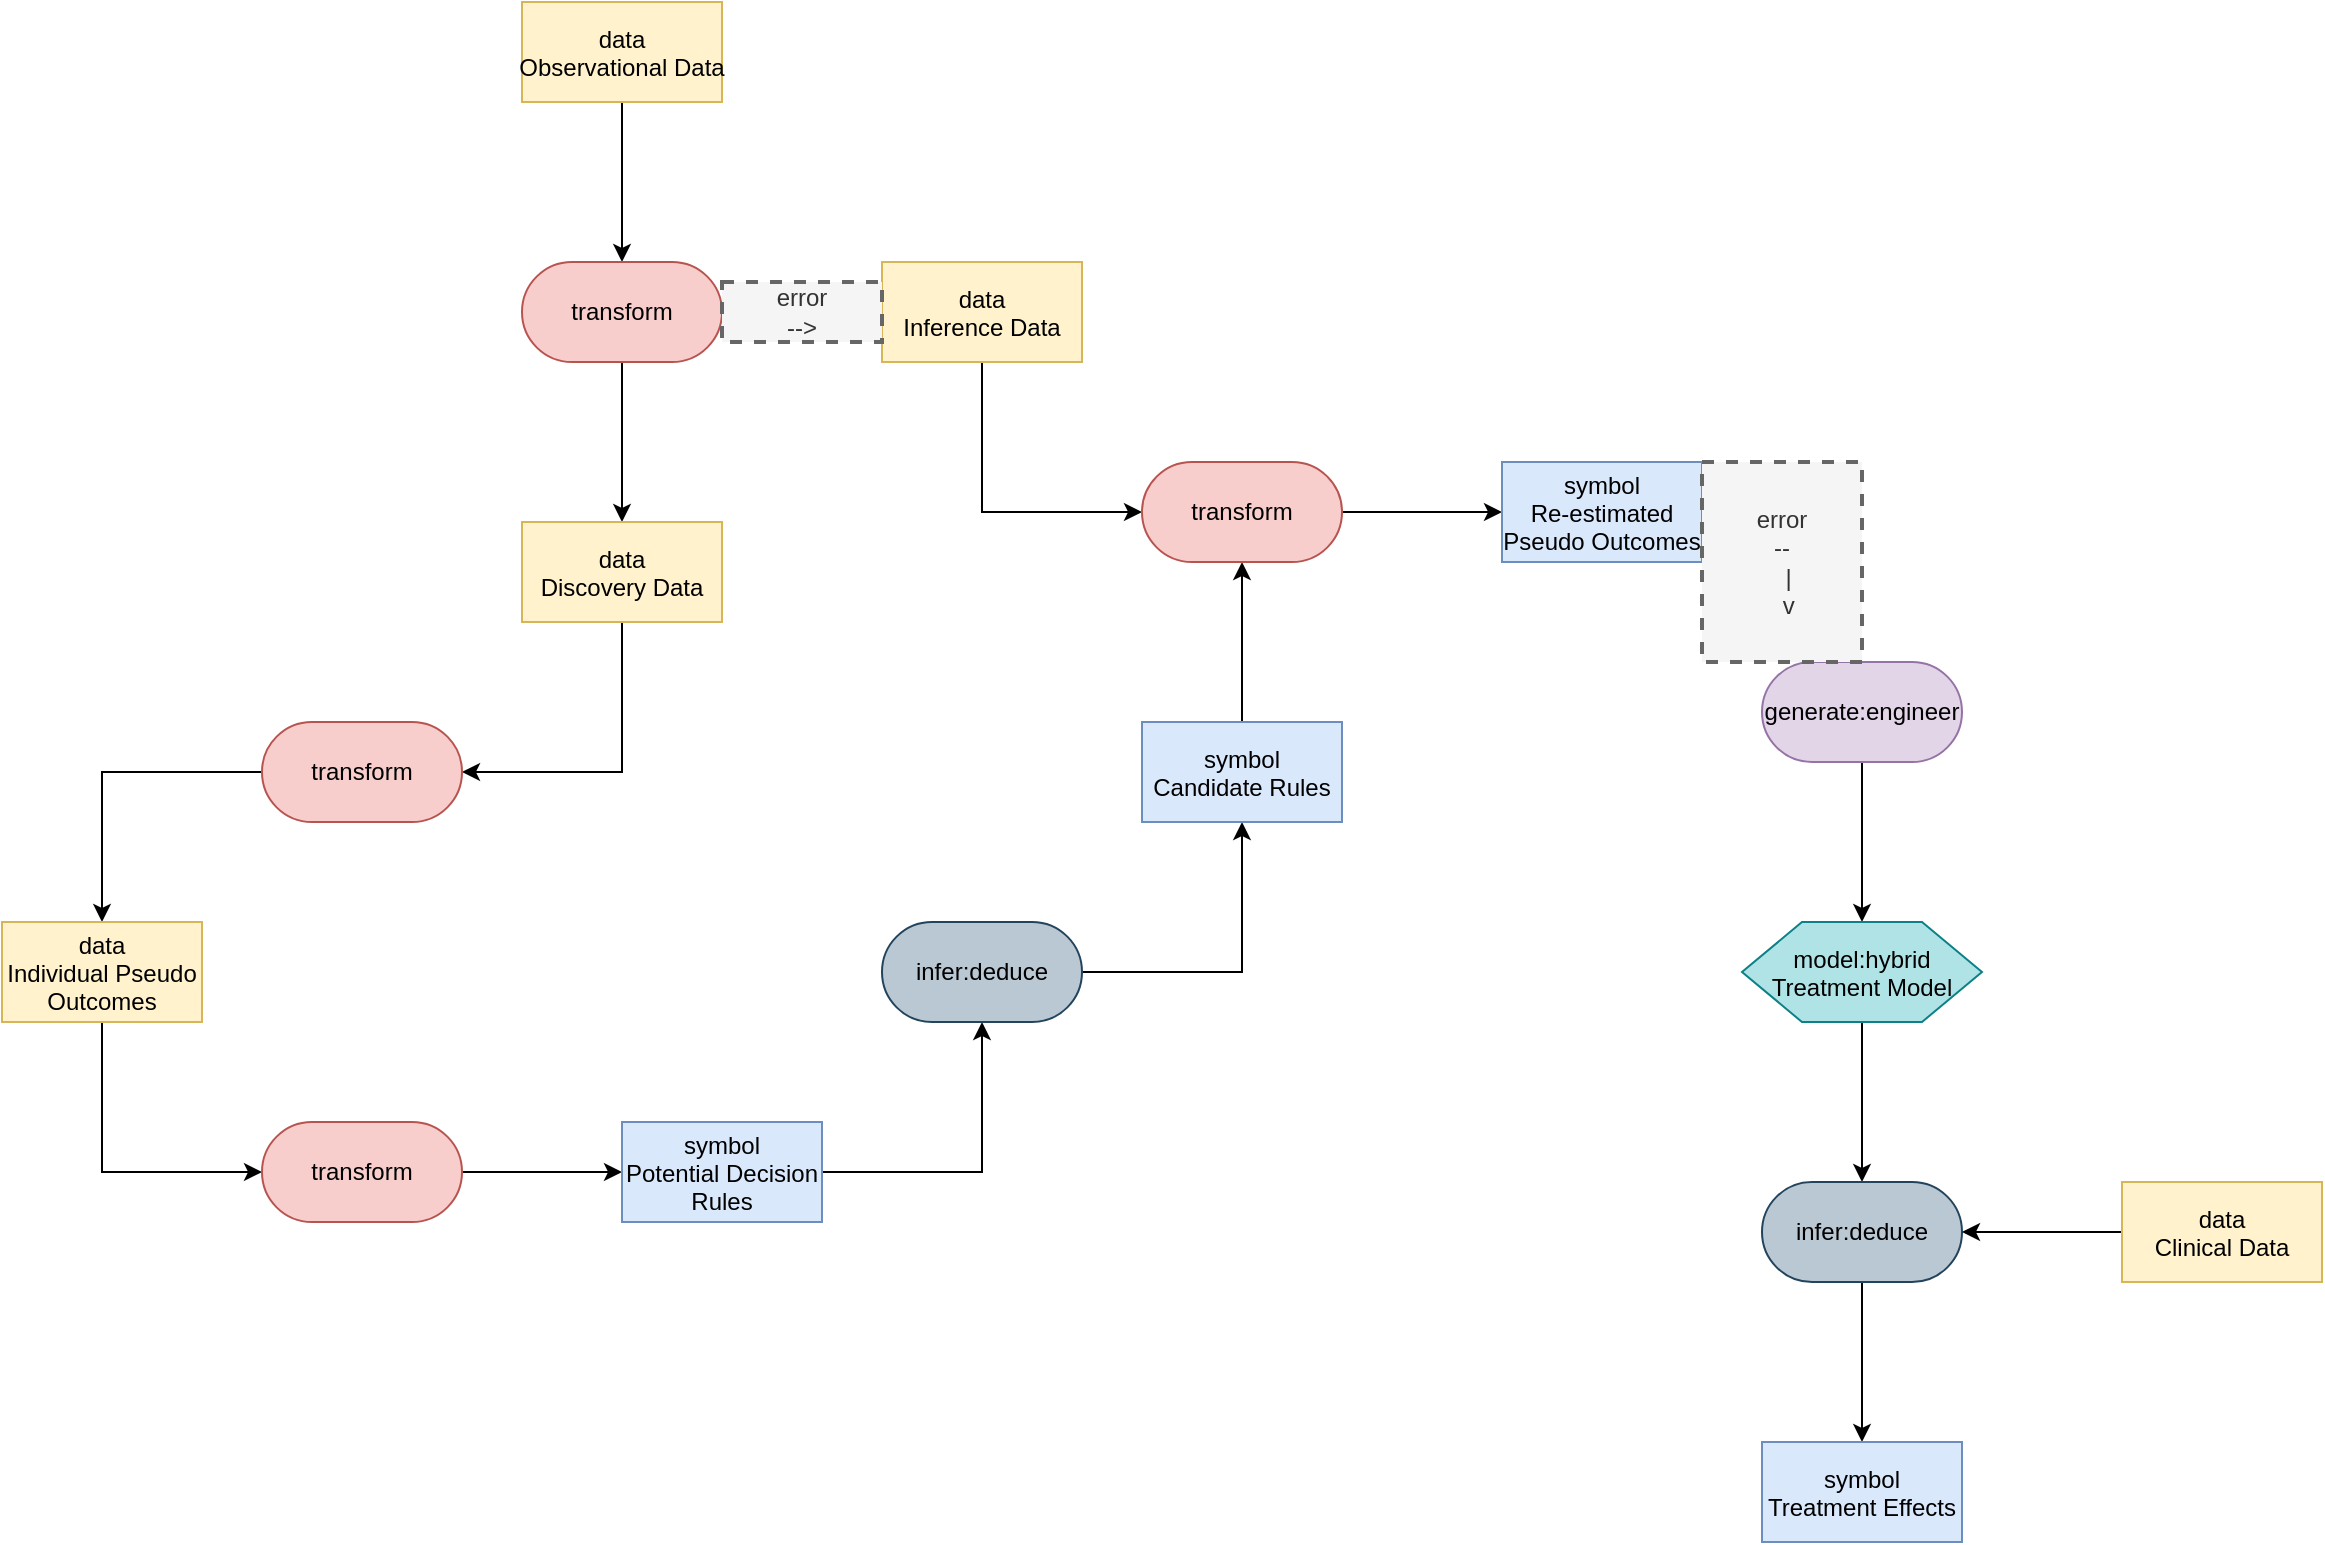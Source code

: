 <mxfile version="27.0.5">
  <diagram name="Page-1" id="rh0Of0znffFhv-4lY8hP">
    <mxGraphModel dx="1123" dy="673" grid="1" gridSize="10" guides="1" tooltips="1" connect="1" arrows="1" fold="1" page="1" pageScale="1" pageWidth="3300" pageHeight="4681" math="0" shadow="0">
      <root>
        <mxCell id="0" />
        <mxCell id="1" parent="0" />
        <mxCell id="yxUly5FmEBHd0ZXqb9Pl-3" style="edgeStyle=orthogonalEdgeStyle;rounded=0;orthogonalLoop=1;jettySize=auto;html=1;exitX=0.5;exitY=1;exitDx=0;exitDy=0;entryX=0.5;entryY=0;entryDx=0;entryDy=0;" edge="1" parent="1" source="yxUly5FmEBHd0ZXqb9Pl-1" target="yxUly5FmEBHd0ZXqb9Pl-2">
          <mxGeometry relative="1" as="geometry" />
        </mxCell>
        <mxCell id="yxUly5FmEBHd0ZXqb9Pl-1" value="data&#xa;Observational Data" style="rectangle;fillColor=#fff2cc;strokeColor=#d6b656;" name="data" vertex="1" parent="1">
          <mxGeometry x="580" y="230" width="100" height="50" as="geometry" />
        </mxCell>
        <mxCell id="yxUly5FmEBHd0ZXqb9Pl-5" style="edgeStyle=orthogonalEdgeStyle;rounded=0;orthogonalLoop=1;jettySize=auto;html=1;exitX=0.5;exitY=1;exitDx=0;exitDy=0;entryX=0.5;entryY=0;entryDx=0;entryDy=0;" edge="1" parent="1" source="yxUly5FmEBHd0ZXqb9Pl-2" target="yxUly5FmEBHd0ZXqb9Pl-4">
          <mxGeometry relative="1" as="geometry" />
        </mxCell>
        <mxCell id="yxUly5FmEBHd0ZXqb9Pl-2" value="transform" style="rounded=1;whiteSpace=wrap;html=1;arcSize=50;fillColor=#f8cecc;strokeColor=#b85450;" name="transform" vertex="1" parent="1">
          <mxGeometry x="580" y="360" width="100" height="50" as="geometry" />
        </mxCell>
        <mxCell id="yxUly5FmEBHd0ZXqb9Pl-7" style="edgeStyle=orthogonalEdgeStyle;rounded=0;orthogonalLoop=1;jettySize=auto;html=1;exitX=0.5;exitY=1;exitDx=0;exitDy=0;entryX=1;entryY=0.5;entryDx=0;entryDy=0;" edge="1" parent="1" source="yxUly5FmEBHd0ZXqb9Pl-4" target="yxUly5FmEBHd0ZXqb9Pl-6">
          <mxGeometry relative="1" as="geometry" />
        </mxCell>
        <mxCell id="yxUly5FmEBHd0ZXqb9Pl-4" value="data&#xa;Discovery Data" style="rectangle;fillColor=#fff2cc;strokeColor=#d6b656;" name="data" vertex="1" parent="1">
          <mxGeometry x="580" y="490" width="100" height="50" as="geometry" />
        </mxCell>
        <mxCell id="yxUly5FmEBHd0ZXqb9Pl-9" style="edgeStyle=orthogonalEdgeStyle;rounded=0;orthogonalLoop=1;jettySize=auto;html=1;exitX=0;exitY=0.5;exitDx=0;exitDy=0;entryX=0.5;entryY=0;entryDx=0;entryDy=0;" edge="1" parent="1" source="yxUly5FmEBHd0ZXqb9Pl-6" target="yxUly5FmEBHd0ZXqb9Pl-8">
          <mxGeometry relative="1" as="geometry" />
        </mxCell>
        <mxCell id="yxUly5FmEBHd0ZXqb9Pl-6" value="transform" style="rounded=1;whiteSpace=wrap;html=1;arcSize=50;fillColor=#f8cecc;strokeColor=#b85450;" name="transform" vertex="1" parent="1">
          <mxGeometry x="450" y="590" width="100" height="50" as="geometry" />
        </mxCell>
        <mxCell id="yxUly5FmEBHd0ZXqb9Pl-11" style="edgeStyle=orthogonalEdgeStyle;rounded=0;orthogonalLoop=1;jettySize=auto;html=1;exitX=0.5;exitY=1;exitDx=0;exitDy=0;entryX=0;entryY=0.5;entryDx=0;entryDy=0;" edge="1" parent="1" source="yxUly5FmEBHd0ZXqb9Pl-8" target="yxUly5FmEBHd0ZXqb9Pl-10">
          <mxGeometry relative="1" as="geometry" />
        </mxCell>
        <mxCell id="yxUly5FmEBHd0ZXqb9Pl-8" value="data&#xa;Individual Pseudo&#xa;Outcomes" style="rectangle;fillColor=#fff2cc;strokeColor=#d6b656;" name="data" vertex="1" parent="1">
          <mxGeometry x="320" y="690" width="100" height="50" as="geometry" />
        </mxCell>
        <mxCell id="yxUly5FmEBHd0ZXqb9Pl-13" style="edgeStyle=orthogonalEdgeStyle;rounded=0;orthogonalLoop=1;jettySize=auto;html=1;exitX=1;exitY=0.5;exitDx=0;exitDy=0;entryX=0;entryY=0.5;entryDx=0;entryDy=0;" edge="1" parent="1" source="yxUly5FmEBHd0ZXqb9Pl-10" target="yxUly5FmEBHd0ZXqb9Pl-12">
          <mxGeometry relative="1" as="geometry" />
        </mxCell>
        <mxCell id="yxUly5FmEBHd0ZXqb9Pl-10" value="transform" style="rounded=1;whiteSpace=wrap;html=1;arcSize=50;fillColor=#f8cecc;strokeColor=#b85450;" name="transform" vertex="1" parent="1">
          <mxGeometry x="450" y="790" width="100" height="50" as="geometry" />
        </mxCell>
        <mxCell id="yxUly5FmEBHd0ZXqb9Pl-15" style="edgeStyle=orthogonalEdgeStyle;rounded=0;orthogonalLoop=1;jettySize=auto;html=1;exitX=1;exitY=0.5;exitDx=0;exitDy=0;entryX=0.5;entryY=1;entryDx=0;entryDy=0;" edge="1" parent="1" source="yxUly5FmEBHd0ZXqb9Pl-12" target="yxUly5FmEBHd0ZXqb9Pl-14">
          <mxGeometry relative="1" as="geometry" />
        </mxCell>
        <mxCell id="yxUly5FmEBHd0ZXqb9Pl-12" value="symbol&#xa;Potential Decision&#xa;Rules" style="rectangle;fillColor=#dae8fc;strokeColor=#6c8ebf;" name="symbol" vertex="1" parent="1">
          <mxGeometry x="630" y="790" width="100" height="50" as="geometry" />
        </mxCell>
        <mxCell id="yxUly5FmEBHd0ZXqb9Pl-17" style="edgeStyle=orthogonalEdgeStyle;rounded=0;orthogonalLoop=1;jettySize=auto;html=1;exitX=1;exitY=0.5;exitDx=0;exitDy=0;entryX=0.5;entryY=1;entryDx=0;entryDy=0;" edge="1" parent="1" source="yxUly5FmEBHd0ZXqb9Pl-14" target="yxUly5FmEBHd0ZXqb9Pl-16">
          <mxGeometry relative="1" as="geometry" />
        </mxCell>
        <mxCell id="yxUly5FmEBHd0ZXqb9Pl-14" value="infer:deduce" style="rounded=1;whiteSpace=wrap;html=1;arcSize=50;fillColor=#bac8d3;strokeColor=#23445d;" name="infer:deduce" vertex="1" parent="1">
          <mxGeometry x="760" y="690" width="100" height="50" as="geometry" />
        </mxCell>
        <mxCell id="yxUly5FmEBHd0ZXqb9Pl-22" style="edgeStyle=orthogonalEdgeStyle;rounded=0;orthogonalLoop=1;jettySize=auto;html=1;exitX=0.5;exitY=0;exitDx=0;exitDy=0;entryX=0.5;entryY=1;entryDx=0;entryDy=0;" edge="1" parent="1" source="yxUly5FmEBHd0ZXqb9Pl-16" target="yxUly5FmEBHd0ZXqb9Pl-21">
          <mxGeometry relative="1" as="geometry" />
        </mxCell>
        <mxCell id="yxUly5FmEBHd0ZXqb9Pl-16" value="symbol&#xa;Candidate Rules" style="rectangle;fillColor=#dae8fc;strokeColor=#6c8ebf;" name="symbol" vertex="1" parent="1">
          <mxGeometry x="890" y="590" width="100" height="50" as="geometry" />
        </mxCell>
        <mxCell id="yxUly5FmEBHd0ZXqb9Pl-23" style="edgeStyle=orthogonalEdgeStyle;rounded=0;orthogonalLoop=1;jettySize=auto;html=1;exitX=0.5;exitY=1;exitDx=0;exitDy=0;entryX=0;entryY=0.5;entryDx=0;entryDy=0;" edge="1" parent="1" source="yxUly5FmEBHd0ZXqb9Pl-18" target="yxUly5FmEBHd0ZXqb9Pl-21">
          <mxGeometry relative="1" as="geometry" />
        </mxCell>
        <mxCell id="yxUly5FmEBHd0ZXqb9Pl-18" value="data&#xa;Inference Data" style="rectangle;fillColor=#fff2cc;strokeColor=#d6b656;" name="data" vertex="1" parent="1">
          <mxGeometry x="760" y="360" width="100" height="50" as="geometry" />
        </mxCell>
        <mxCell id="yxUly5FmEBHd0ZXqb9Pl-20" value="&lt;div&gt;error&lt;/div&gt;&lt;div&gt;--&amp;gt;&lt;/div&gt;" style="text;html=1;align=center;verticalAlign=middle;whiteSpace=wrap;rounded=0;dashed=1;fillColor=#f5f5f5;fontColor=#333333;strokeColor=#666666;strokeWidth=2;" name="text" vertex="1" parent="1">
          <mxGeometry x="680" y="370" width="80" height="30" as="geometry" />
        </mxCell>
        <mxCell id="yxUly5FmEBHd0ZXqb9Pl-25" style="edgeStyle=orthogonalEdgeStyle;rounded=0;orthogonalLoop=1;jettySize=auto;html=1;exitX=1;exitY=0.5;exitDx=0;exitDy=0;entryX=0;entryY=0.5;entryDx=0;entryDy=0;" edge="1" parent="1" source="yxUly5FmEBHd0ZXqb9Pl-21" target="yxUly5FmEBHd0ZXqb9Pl-24">
          <mxGeometry relative="1" as="geometry" />
        </mxCell>
        <mxCell id="yxUly5FmEBHd0ZXqb9Pl-21" value="transform" style="rounded=1;whiteSpace=wrap;html=1;arcSize=50;fillColor=#f8cecc;strokeColor=#b85450;" name="transform" vertex="1" parent="1">
          <mxGeometry x="890" y="460" width="100" height="50" as="geometry" />
        </mxCell>
        <mxCell id="yxUly5FmEBHd0ZXqb9Pl-24" value="symbol&#xa;Re-estimated&#xa;Pseudo Outcomes" style="rectangle;fillColor=#dae8fc;strokeColor=#6c8ebf;" name="symbol" vertex="1" parent="1">
          <mxGeometry x="1070" y="460" width="100" height="50" as="geometry" />
        </mxCell>
        <mxCell id="yxUly5FmEBHd0ZXqb9Pl-32" style="edgeStyle=orthogonalEdgeStyle;rounded=0;orthogonalLoop=1;jettySize=auto;html=1;exitX=0.5;exitY=1;exitDx=0;exitDy=0;entryX=0.5;entryY=0;entryDx=0;entryDy=0;" edge="1" parent="1" source="yxUly5FmEBHd0ZXqb9Pl-26" target="yxUly5FmEBHd0ZXqb9Pl-30">
          <mxGeometry relative="1" as="geometry" />
        </mxCell>
        <mxCell id="yxUly5FmEBHd0ZXqb9Pl-26" value="generate:engineer" style="rounded=1;whiteSpace=wrap;html=1;arcSize=50;fillColor=#e1d5e7;strokeColor=#9673a6;" name="generate:engineer" vertex="1" parent="1">
          <mxGeometry x="1200" y="560" width="100" height="50" as="geometry" />
        </mxCell>
        <mxCell id="yxUly5FmEBHd0ZXqb9Pl-29" value="&lt;div&gt;error&lt;/div&gt;&lt;div&gt;--&lt;/div&gt;&lt;div&gt;&amp;nbsp; |&lt;/div&gt;&lt;div&gt;&amp;nbsp; v&lt;/div&gt;" style="text;html=1;align=center;verticalAlign=middle;whiteSpace=wrap;rounded=0;dashed=1;fillColor=#f5f5f5;fontColor=#333333;strokeColor=#666666;strokeWidth=2;" name="text" vertex="1" parent="1">
          <mxGeometry x="1170" y="460" width="80" height="100" as="geometry" />
        </mxCell>
        <mxCell id="yxUly5FmEBHd0ZXqb9Pl-35" style="edgeStyle=orthogonalEdgeStyle;rounded=0;orthogonalLoop=1;jettySize=auto;html=1;exitX=0.5;exitY=1;exitDx=0;exitDy=0;entryX=0.5;entryY=0;entryDx=0;entryDy=0;" edge="1" parent="1" source="yxUly5FmEBHd0ZXqb9Pl-30" target="yxUly5FmEBHd0ZXqb9Pl-34">
          <mxGeometry relative="1" as="geometry" />
        </mxCell>
        <mxCell id="yxUly5FmEBHd0ZXqb9Pl-30" value="model:hybrid&#xa;Treatment Model" style="shape=hexagon;perimeter=hexagonPerimeter2;fillColor=#b0e3e6;strokeColor=#0e8088;" name="model" vertex="1" parent="1">
          <mxGeometry x="1190" y="690" width="120" height="50" as="geometry" />
        </mxCell>
        <mxCell id="yxUly5FmEBHd0ZXqb9Pl-39" style="edgeStyle=orthogonalEdgeStyle;rounded=0;orthogonalLoop=1;jettySize=auto;html=1;exitX=0.5;exitY=1;exitDx=0;exitDy=0;entryX=0.5;entryY=0;entryDx=0;entryDy=0;" edge="1" parent="1" source="yxUly5FmEBHd0ZXqb9Pl-34" target="yxUly5FmEBHd0ZXqb9Pl-38">
          <mxGeometry relative="1" as="geometry" />
        </mxCell>
        <mxCell id="yxUly5FmEBHd0ZXqb9Pl-34" value="infer:deduce" style="rounded=1;whiteSpace=wrap;html=1;arcSize=50;fillColor=#bac8d3;strokeColor=#23445d;" name="infer:deduce" vertex="1" parent="1">
          <mxGeometry x="1200" y="820" width="100" height="50" as="geometry" />
        </mxCell>
        <mxCell id="yxUly5FmEBHd0ZXqb9Pl-37" style="edgeStyle=orthogonalEdgeStyle;rounded=0;orthogonalLoop=1;jettySize=auto;html=1;exitX=0;exitY=0.5;exitDx=0;exitDy=0;entryX=1;entryY=0.5;entryDx=0;entryDy=0;" edge="1" parent="1" source="yxUly5FmEBHd0ZXqb9Pl-36" target="yxUly5FmEBHd0ZXqb9Pl-34">
          <mxGeometry relative="1" as="geometry" />
        </mxCell>
        <mxCell id="yxUly5FmEBHd0ZXqb9Pl-36" value="data&#xa;Clinical Data" style="rectangle;fillColor=#fff2cc;strokeColor=#d6b656;" name="data" vertex="1" parent="1">
          <mxGeometry x="1380" y="820" width="100" height="50" as="geometry" />
        </mxCell>
        <mxCell id="yxUly5FmEBHd0ZXqb9Pl-38" value="symbol&#xa;Treatment Effects" style="rectangle;fillColor=#dae8fc;strokeColor=#6c8ebf;" name="symbol" vertex="1" parent="1">
          <mxGeometry x="1200" y="950" width="100" height="50" as="geometry" />
        </mxCell>
      </root>
    </mxGraphModel>
  </diagram>
</mxfile>
